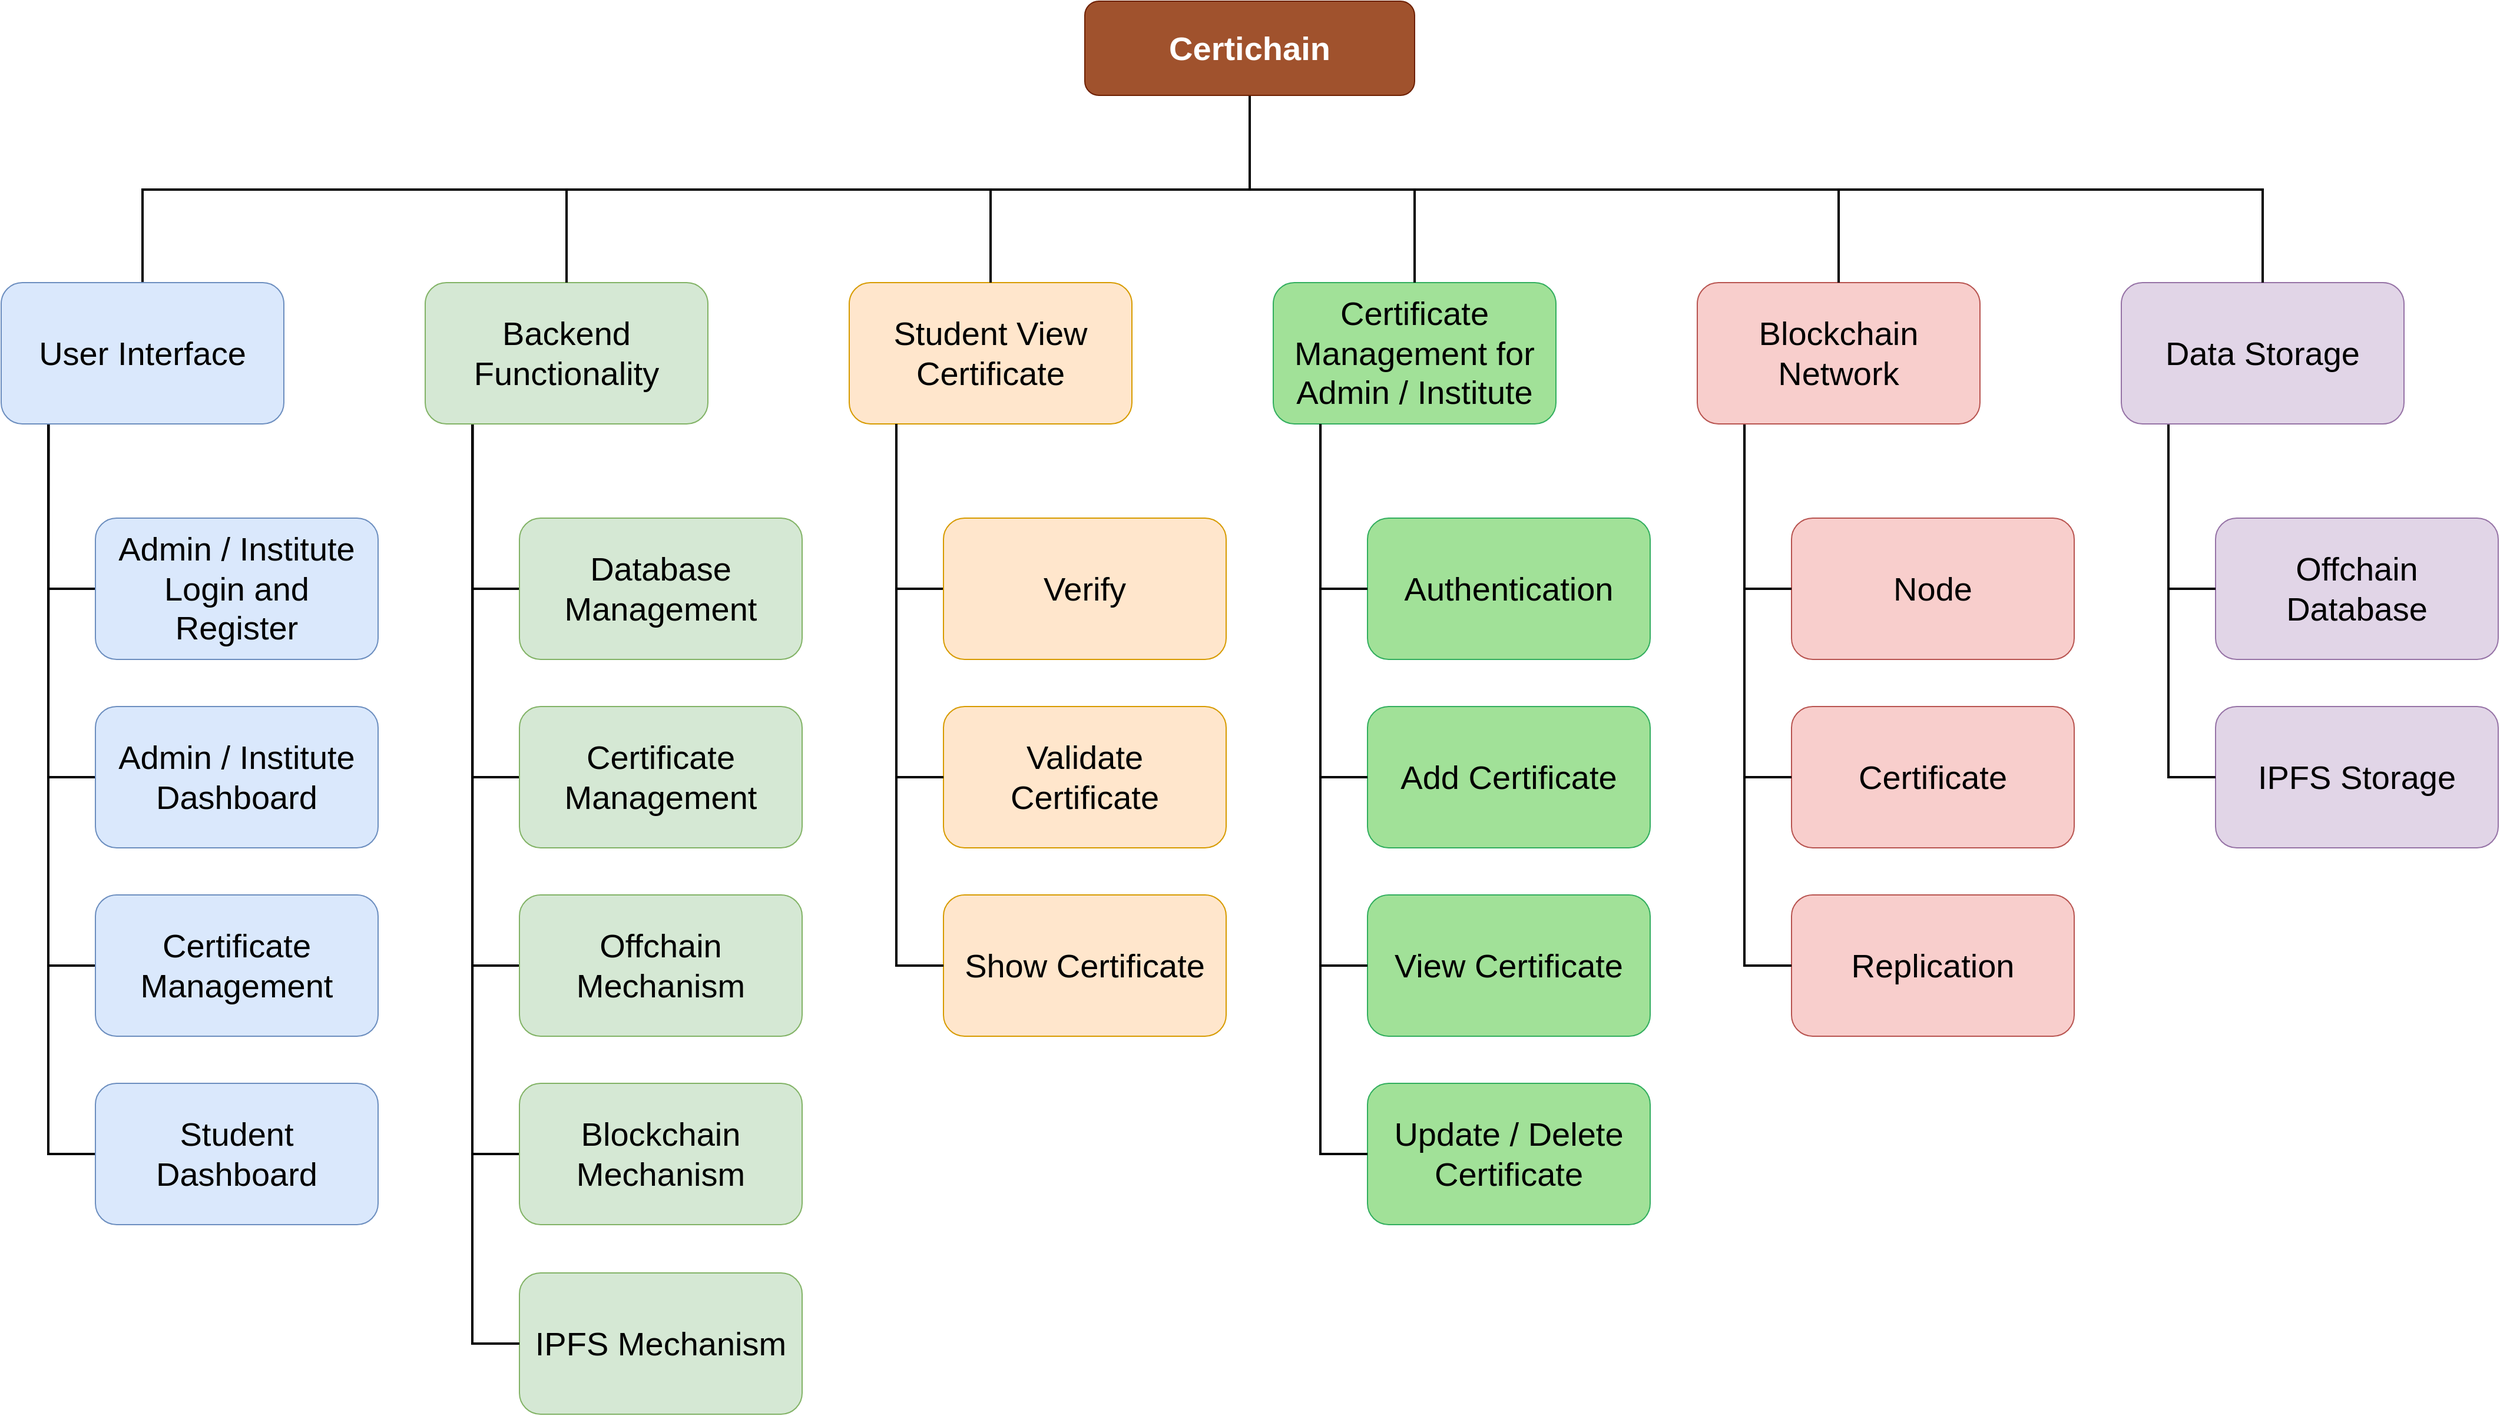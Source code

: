 <mxfile version="23.1.5" type="device">
  <diagram name="Page-1" id="FHrQCFRi82QUOYXgY0tV">
    <mxGraphModel dx="4268" dy="1772" grid="1" gridSize="10" guides="1" tooltips="1" connect="1" arrows="1" fold="1" page="1" pageScale="1" pageWidth="1400" pageHeight="850" math="0" shadow="0">
      <root>
        <mxCell id="0" />
        <mxCell id="1" parent="0" />
        <mxCell id="nPMfQit5rokCcV6emiJL-34" style="edgeStyle=elbowEdgeStyle;rounded=0;orthogonalLoop=1;jettySize=auto;html=1;entryX=0;entryY=0.5;entryDx=0;entryDy=0;fontSize=12;startSize=8;endSize=8;strokeWidth=2;endArrow=none;endFill=0;" parent="1" source="nPMfQit5rokCcV6emiJL-4" target="nPMfQit5rokCcV6emiJL-10" edge="1">
          <mxGeometry relative="1" as="geometry">
            <Array as="points">
              <mxPoint x="-320" y="469" />
            </Array>
          </mxGeometry>
        </mxCell>
        <mxCell id="nPMfQit5rokCcV6emiJL-35" style="edgeStyle=elbowEdgeStyle;rounded=0;orthogonalLoop=1;jettySize=auto;html=1;entryX=0;entryY=0.5;entryDx=0;entryDy=0;fontSize=12;startSize=8;endSize=8;strokeWidth=2;endArrow=none;endFill=0;" parent="1" target="nPMfQit5rokCcV6emiJL-14" edge="1">
          <mxGeometry relative="1" as="geometry">
            <mxPoint x="-319.667" y="399.0" as="sourcePoint" />
            <mxPoint x="-320" y="699" as="targetPoint" />
            <Array as="points">
              <mxPoint x="-320" y="549" />
            </Array>
          </mxGeometry>
        </mxCell>
        <mxCell id="nPMfQit5rokCcV6emiJL-36" style="edgeStyle=elbowEdgeStyle;rounded=0;orthogonalLoop=1;jettySize=auto;html=1;entryX=0;entryY=0.5;entryDx=0;entryDy=0;fontSize=12;startSize=8;endSize=8;strokeWidth=2;endArrow=none;endFill=0;" parent="1" target="nPMfQit5rokCcV6emiJL-15" edge="1">
          <mxGeometry relative="1" as="geometry">
            <mxPoint x="-320.003" y="399" as="sourcePoint" />
            <mxPoint x="-319.96" y="859" as="targetPoint" />
            <Array as="points">
              <mxPoint x="-320" y="629" />
            </Array>
          </mxGeometry>
        </mxCell>
        <mxCell id="nPMfQit5rokCcV6emiJL-37" style="edgeStyle=elbowEdgeStyle;rounded=0;orthogonalLoop=1;jettySize=auto;html=1;entryX=0;entryY=0.5;entryDx=0;entryDy=0;fontSize=12;startSize=8;endSize=8;endArrow=none;endFill=0;strokeWidth=2;" parent="1" target="nPMfQit5rokCcV6emiJL-16" edge="1">
          <mxGeometry relative="1" as="geometry">
            <mxPoint x="-320.003" y="399" as="sourcePoint" />
            <mxPoint x="-319.96" y="1019.0" as="targetPoint" />
            <Array as="points">
              <mxPoint x="-320" y="709" />
            </Array>
          </mxGeometry>
        </mxCell>
        <mxCell id="nPMfQit5rokCcV6emiJL-54" style="edgeStyle=orthogonalEdgeStyle;rounded=0;orthogonalLoop=1;jettySize=auto;html=1;entryX=0.5;entryY=1;entryDx=0;entryDy=0;fontSize=12;startSize=8;endSize=8;endArrow=none;endFill=0;strokeWidth=2;" parent="1" source="nPMfQit5rokCcV6emiJL-4" target="nPMfQit5rokCcV6emiJL-3" edge="1">
          <mxGeometry relative="1" as="geometry">
            <Array as="points">
              <mxPoint x="-240" y="200" />
              <mxPoint x="700" y="200" />
            </Array>
          </mxGeometry>
        </mxCell>
        <mxCell id="nPMfQit5rokCcV6emiJL-4" value="&lt;font style=&quot;font-size: 28px;&quot;&gt;User Interface&lt;/font&gt;&lt;span id=&quot;docs-internal-guid-659a2afe-7fff-7ec0-3126-21bb77e51378&quot;&gt;&lt;/span&gt;" style="rounded=1;whiteSpace=wrap;html=1;fontSize=16;fillColor=#dae8fc;strokeColor=#6c8ebf;" parent="1" vertex="1">
          <mxGeometry x="-360" y="279" width="240" height="120" as="geometry" />
        </mxCell>
        <mxCell id="nPMfQit5rokCcV6emiJL-38" style="edgeStyle=elbowEdgeStyle;rounded=0;orthogonalLoop=1;jettySize=auto;html=1;entryX=0;entryY=0.5;entryDx=0;entryDy=0;fontSize=12;startSize=8;endSize=8;endArrow=none;endFill=0;strokeWidth=2;" parent="1" source="nPMfQit5rokCcV6emiJL-5" target="nPMfQit5rokCcV6emiJL-17" edge="1">
          <mxGeometry relative="1" as="geometry">
            <Array as="points">
              <mxPoint x="40" y="479" />
            </Array>
          </mxGeometry>
        </mxCell>
        <mxCell id="nPMfQit5rokCcV6emiJL-39" style="edgeStyle=elbowEdgeStyle;rounded=0;orthogonalLoop=1;jettySize=auto;html=1;entryX=0;entryY=0.5;entryDx=0;entryDy=0;fontSize=12;startSize=8;endSize=8;strokeWidth=2;endArrow=none;endFill=0;" parent="1" source="nPMfQit5rokCcV6emiJL-5" target="nPMfQit5rokCcV6emiJL-18" edge="1">
          <mxGeometry relative="1" as="geometry">
            <Array as="points">
              <mxPoint x="40" y="559" />
            </Array>
          </mxGeometry>
        </mxCell>
        <mxCell id="nPMfQit5rokCcV6emiJL-40" style="edgeStyle=elbowEdgeStyle;rounded=0;orthogonalLoop=1;jettySize=auto;html=1;entryX=0;entryY=0.5;entryDx=0;entryDy=0;fontSize=12;startSize=8;endSize=8;endArrow=none;endFill=0;strokeWidth=2;" parent="1" target="nPMfQit5rokCcV6emiJL-19" edge="1">
          <mxGeometry relative="1" as="geometry">
            <mxPoint x="40.004" y="399" as="sourcePoint" />
            <mxPoint x="40.29" y="859" as="targetPoint" />
            <Array as="points">
              <mxPoint x="40" y="629" />
            </Array>
          </mxGeometry>
        </mxCell>
        <mxCell id="QJCnlmyS4rxdKAsMUPwf-3" style="edgeStyle=elbowEdgeStyle;rounded=0;orthogonalLoop=1;jettySize=auto;html=1;entryX=0;entryY=0.5;entryDx=0;entryDy=0;fontSize=12;startSize=8;endSize=8;strokeWidth=2;endArrow=none;endFill=0;" edge="1" parent="1" target="QJCnlmyS4rxdKAsMUPwf-1">
          <mxGeometry relative="1" as="geometry">
            <mxPoint x="40.333" y="399" as="sourcePoint" />
            <mxPoint x="40" y="1019" as="targetPoint" />
            <Array as="points">
              <mxPoint x="40" y="710" />
            </Array>
          </mxGeometry>
        </mxCell>
        <mxCell id="nPMfQit5rokCcV6emiJL-5" value="&lt;font style=&quot;font-size: 28px;&quot;&gt;Backend Functionality&lt;/font&gt;" style="rounded=1;whiteSpace=wrap;html=1;fontSize=16;fillColor=#d5e8d4;strokeColor=#82b366;" parent="1" vertex="1">
          <mxGeometry y="279" width="240" height="120" as="geometry" />
        </mxCell>
        <mxCell id="nPMfQit5rokCcV6emiJL-41" style="edgeStyle=elbowEdgeStyle;rounded=0;orthogonalLoop=1;jettySize=auto;html=1;entryX=0;entryY=0.5;entryDx=0;entryDy=0;fontSize=12;startSize=8;endSize=8;endArrow=none;endFill=0;strokeWidth=2;" parent="1" target="nPMfQit5rokCcV6emiJL-20" edge="1">
          <mxGeometry relative="1" as="geometry">
            <mxPoint x="400.004" y="399" as="sourcePoint" />
            <mxPoint x="400.29" y="539" as="targetPoint" />
            <Array as="points">
              <mxPoint x="400" y="469" />
            </Array>
          </mxGeometry>
        </mxCell>
        <mxCell id="nPMfQit5rokCcV6emiJL-6" value="&lt;font style=&quot;font-size: 28px;&quot;&gt;Student View Certificate&lt;/font&gt;" style="rounded=1;whiteSpace=wrap;html=1;fontSize=16;fillColor=#ffe6cc;strokeColor=#d79b00;" parent="1" vertex="1">
          <mxGeometry x="360" y="279" width="240" height="120" as="geometry" />
        </mxCell>
        <mxCell id="nPMfQit5rokCcV6emiJL-7" value="&lt;font style=&quot;font-size: 28px;&quot;&gt;Certificate Management for Admin / Institute&lt;/font&gt;" style="rounded=1;whiteSpace=wrap;html=1;fontSize=16;fillColor=#a1e198;strokeColor=#32ae5e;" parent="1" vertex="1">
          <mxGeometry x="720" y="279" width="240" height="120" as="geometry" />
        </mxCell>
        <mxCell id="nPMfQit5rokCcV6emiJL-10" value="&lt;font style=&quot;font-size: 28px;&quot;&gt;Admin / Institute&lt;br&gt;Login and &lt;br&gt;Register&lt;br&gt;&lt;/font&gt;" style="rounded=1;whiteSpace=wrap;html=1;fontSize=16;fillColor=#dae8fc;strokeColor=#6c8ebf;" parent="1" vertex="1">
          <mxGeometry x="-280" y="479" width="240" height="120" as="geometry" />
        </mxCell>
        <mxCell id="nPMfQit5rokCcV6emiJL-14" value="&lt;font style=&quot;font-size: 28px;&quot;&gt;Admin / Institute&lt;br&gt;Dashboard&lt;br&gt;&lt;/font&gt;" style="rounded=1;whiteSpace=wrap;html=1;fontSize=16;fillColor=#dae8fc;strokeColor=#6c8ebf;" parent="1" vertex="1">
          <mxGeometry x="-280" y="639" width="240" height="120" as="geometry" />
        </mxCell>
        <mxCell id="nPMfQit5rokCcV6emiJL-15" value="&lt;font style=&quot;font-size: 28px;&quot;&gt;Certificate Management&lt;/font&gt;" style="rounded=1;whiteSpace=wrap;html=1;fontSize=16;fillColor=#dae8fc;strokeColor=#6c8ebf;" parent="1" vertex="1">
          <mxGeometry x="-280" y="799" width="240" height="120" as="geometry" />
        </mxCell>
        <mxCell id="nPMfQit5rokCcV6emiJL-16" value="&lt;font style=&quot;font-size: 28px;&quot;&gt;Student Dashboard&lt;/font&gt;" style="rounded=1;whiteSpace=wrap;html=1;fontSize=16;fillColor=#dae8fc;strokeColor=#6c8ebf;" parent="1" vertex="1">
          <mxGeometry x="-280" y="959" width="240" height="120" as="geometry" />
        </mxCell>
        <mxCell id="nPMfQit5rokCcV6emiJL-17" value="&lt;font style=&quot;font-size: 28px;&quot;&gt;Database Management&lt;/font&gt;" style="rounded=1;whiteSpace=wrap;html=1;fontSize=16;fillColor=#d5e8d4;strokeColor=#82b366;align=center;" parent="1" vertex="1">
          <mxGeometry x="80" y="479" width="240" height="120" as="geometry" />
        </mxCell>
        <mxCell id="nPMfQit5rokCcV6emiJL-18" value="&lt;span style=&quot;font-size: 28px;&quot;&gt;Certificate Management&lt;/span&gt;" style="rounded=1;whiteSpace=wrap;html=1;fontSize=16;fillColor=#d5e8d4;strokeColor=#82b366;" parent="1" vertex="1">
          <mxGeometry x="80" y="639" width="240" height="120" as="geometry" />
        </mxCell>
        <mxCell id="nPMfQit5rokCcV6emiJL-19" value="&lt;span style=&quot;font-size: 28px;&quot;&gt;Offchain M&lt;/span&gt;&lt;font style=&quot;font-size: 28px;&quot;&gt;echanism&lt;/font&gt;" style="rounded=1;whiteSpace=wrap;html=1;fontSize=16;fillColor=#d5e8d4;strokeColor=#82b366;" parent="1" vertex="1">
          <mxGeometry x="80" y="799" width="240" height="120" as="geometry" />
        </mxCell>
        <mxCell id="nPMfQit5rokCcV6emiJL-20" value="&lt;font style=&quot;font-size: 28px;&quot;&gt;Verify&lt;/font&gt;" style="rounded=1;whiteSpace=wrap;html=1;fontSize=16;fillColor=#ffe6cc;strokeColor=#d79b00;" parent="1" vertex="1">
          <mxGeometry x="440" y="479" width="240" height="120" as="geometry" />
        </mxCell>
        <mxCell id="nPMfQit5rokCcV6emiJL-21" value="&lt;font style=&quot;font-size: 28px;&quot;&gt;Validate &lt;br&gt;Certificate&lt;/font&gt;" style="rounded=1;whiteSpace=wrap;html=1;fontSize=16;fillColor=#ffe6cc;strokeColor=#d79b00;" parent="1" vertex="1">
          <mxGeometry x="440" y="639" width="240" height="120" as="geometry" />
        </mxCell>
        <mxCell id="nPMfQit5rokCcV6emiJL-22" value="&lt;font style=&quot;font-size: 28px;&quot;&gt;Show Certificate&lt;/font&gt;" style="rounded=1;whiteSpace=wrap;html=1;fontSize=16;fillColor=#ffe6cc;strokeColor=#d79b00;" parent="1" vertex="1">
          <mxGeometry x="440" y="799" width="240" height="120" as="geometry" />
        </mxCell>
        <mxCell id="nPMfQit5rokCcV6emiJL-25" value="&lt;font style=&quot;font-size: 28px;&quot;&gt;Authentication&lt;/font&gt;" style="rounded=1;whiteSpace=wrap;html=1;fontSize=16;fillColor=#a1e198;strokeColor=#32ae5e;" parent="1" vertex="1">
          <mxGeometry x="800" y="479" width="240" height="120" as="geometry" />
        </mxCell>
        <mxCell id="nPMfQit5rokCcV6emiJL-26" value="&lt;font style=&quot;font-size: 28px;&quot;&gt;Add Certificate&lt;/font&gt;" style="rounded=1;whiteSpace=wrap;html=1;fontSize=16;fillColor=#a1e198;strokeColor=#32ae5e;" parent="1" vertex="1">
          <mxGeometry x="800" y="639" width="240" height="120" as="geometry" />
        </mxCell>
        <mxCell id="nPMfQit5rokCcV6emiJL-27" value="&lt;font style=&quot;font-size: 28px;&quot;&gt;Node&lt;/font&gt;" style="rounded=1;whiteSpace=wrap;html=1;fontSize=16;fillColor=#f8cecc;strokeColor=#b85450;" parent="1" vertex="1">
          <mxGeometry x="1160" y="479" width="240" height="120" as="geometry" />
        </mxCell>
        <mxCell id="nPMfQit5rokCcV6emiJL-28" value="&lt;span style=&quot;font-size: 28px;&quot;&gt;Certificate&lt;/span&gt;" style="rounded=1;whiteSpace=wrap;html=1;fontSize=16;fillColor=#f8cecc;strokeColor=#b85450;" parent="1" vertex="1">
          <mxGeometry x="1160" y="639" width="240" height="120" as="geometry" />
        </mxCell>
        <mxCell id="nPMfQit5rokCcV6emiJL-29" value="&lt;font style=&quot;font-size: 28px;&quot;&gt;Replication&lt;/font&gt;" style="rounded=1;whiteSpace=wrap;html=1;fontSize=16;fillColor=#f8cecc;strokeColor=#b85450;" parent="1" vertex="1">
          <mxGeometry x="1160" y="799" width="240" height="120" as="geometry" />
        </mxCell>
        <mxCell id="nPMfQit5rokCcV6emiJL-31" value="&lt;span style=&quot;font-size: 28px;&quot;&gt;Offchain &lt;br&gt;Database&lt;/span&gt;" style="rounded=1;whiteSpace=wrap;html=1;fontSize=16;fillColor=#e1d5e7;strokeColor=#9673a6;" parent="1" vertex="1">
          <mxGeometry x="1520" y="479" width="240" height="120" as="geometry" />
        </mxCell>
        <mxCell id="nPMfQit5rokCcV6emiJL-32" value="&lt;font style=&quot;font-size: 28px;&quot;&gt;IPFS Storage&lt;/font&gt;" style="rounded=1;whiteSpace=wrap;html=1;fontSize=16;fillColor=#e1d5e7;strokeColor=#9673a6;" parent="1" vertex="1">
          <mxGeometry x="1520" y="639" width="240" height="120" as="geometry" />
        </mxCell>
        <mxCell id="nPMfQit5rokCcV6emiJL-42" style="edgeStyle=elbowEdgeStyle;rounded=0;orthogonalLoop=1;jettySize=auto;html=1;entryX=0;entryY=0.5;entryDx=0;entryDy=0;fontSize=12;startSize=8;endSize=8;endArrow=none;endFill=0;strokeWidth=2;" parent="1" target="nPMfQit5rokCcV6emiJL-21" edge="1">
          <mxGeometry relative="1" as="geometry">
            <mxPoint x="400" y="399" as="sourcePoint" />
            <mxPoint x="430" y="709" as="targetPoint" />
            <Array as="points">
              <mxPoint x="400" y="549" />
            </Array>
          </mxGeometry>
        </mxCell>
        <mxCell id="nPMfQit5rokCcV6emiJL-43" style="edgeStyle=elbowEdgeStyle;rounded=0;orthogonalLoop=1;jettySize=auto;html=1;entryX=0;entryY=0.5;entryDx=0;entryDy=0;fontSize=12;startSize=8;endSize=8;endArrow=none;endFill=0;strokeWidth=2;" parent="1" target="nPMfQit5rokCcV6emiJL-22" edge="1">
          <mxGeometry relative="1" as="geometry">
            <mxPoint x="400" y="399" as="sourcePoint" />
            <mxPoint x="430" y="869" as="targetPoint" />
            <Array as="points">
              <mxPoint x="400" y="629" />
            </Array>
          </mxGeometry>
        </mxCell>
        <mxCell id="nPMfQit5rokCcV6emiJL-45" style="edgeStyle=elbowEdgeStyle;rounded=0;orthogonalLoop=1;jettySize=auto;html=1;entryX=0;entryY=0.5;entryDx=0;entryDy=0;fontSize=12;startSize=8;endSize=8;endArrow=none;endFill=0;strokeWidth=2;exitX=0.167;exitY=1.005;exitDx=0;exitDy=0;exitPerimeter=0;" parent="1" source="nPMfQit5rokCcV6emiJL-7" target="nPMfQit5rokCcV6emiJL-25" edge="1">
          <mxGeometry relative="1" as="geometry">
            <mxPoint x="760" y="409" as="sourcePoint" />
            <mxPoint x="790" y="899" as="targetPoint" />
            <Array as="points">
              <mxPoint x="760" y="539" />
            </Array>
          </mxGeometry>
        </mxCell>
        <mxCell id="nPMfQit5rokCcV6emiJL-46" style="edgeStyle=elbowEdgeStyle;rounded=0;orthogonalLoop=1;jettySize=auto;html=1;entryX=0;entryY=0.5;entryDx=0;entryDy=0;fontSize=12;startSize=8;endSize=8;endArrow=none;endFill=0;strokeWidth=2;" parent="1" target="nPMfQit5rokCcV6emiJL-26" edge="1">
          <mxGeometry relative="1" as="geometry">
            <mxPoint x="760" y="399" as="sourcePoint" />
            <mxPoint x="810" y="549" as="targetPoint" />
            <Array as="points">
              <mxPoint x="760" y="479" />
            </Array>
          </mxGeometry>
        </mxCell>
        <mxCell id="nPMfQit5rokCcV6emiJL-47" style="edgeStyle=elbowEdgeStyle;rounded=0;orthogonalLoop=1;jettySize=auto;html=1;entryX=0;entryY=0.5;entryDx=0;entryDy=0;fontSize=12;startSize=8;endSize=8;endArrow=none;endFill=0;strokeWidth=2;exitX=0.167;exitY=1.004;exitDx=0;exitDy=0;exitPerimeter=0;" parent="1" source="nPMfQit5rokCcV6emiJL-8" target="nPMfQit5rokCcV6emiJL-27" edge="1">
          <mxGeometry relative="1" as="geometry">
            <mxPoint x="1120" y="409" as="sourcePoint" />
            <mxPoint x="1160" y="699" as="targetPoint" />
            <Array as="points">
              <mxPoint x="1120" y="479" />
            </Array>
          </mxGeometry>
        </mxCell>
        <mxCell id="nPMfQit5rokCcV6emiJL-48" style="edgeStyle=elbowEdgeStyle;rounded=0;orthogonalLoop=1;jettySize=auto;html=1;entryX=0;entryY=0.5;entryDx=0;entryDy=0;fontSize=12;startSize=8;endSize=8;endArrow=none;endFill=0;strokeWidth=2;" parent="1" target="nPMfQit5rokCcV6emiJL-28" edge="1">
          <mxGeometry relative="1" as="geometry">
            <mxPoint x="1120" y="399" as="sourcePoint" />
            <mxPoint x="1170" y="549" as="targetPoint" />
            <Array as="points">
              <mxPoint x="1120" y="549" />
            </Array>
          </mxGeometry>
        </mxCell>
        <mxCell id="nPMfQit5rokCcV6emiJL-49" style="edgeStyle=elbowEdgeStyle;rounded=0;orthogonalLoop=1;jettySize=auto;html=1;entryX=0;entryY=0.5;entryDx=0;entryDy=0;fontSize=12;startSize=8;endSize=8;endArrow=none;endFill=0;strokeWidth=2;" parent="1" target="nPMfQit5rokCcV6emiJL-29" edge="1">
          <mxGeometry relative="1" as="geometry">
            <mxPoint x="1120" y="399" as="sourcePoint" />
            <mxPoint x="1170" y="709" as="targetPoint" />
            <Array as="points">
              <mxPoint x="1120" y="639" />
            </Array>
          </mxGeometry>
        </mxCell>
        <mxCell id="nPMfQit5rokCcV6emiJL-8" value="&lt;span style=&quot;font-size: 28px;&quot;&gt;Blockchain Network&lt;/span&gt;" style="rounded=1;whiteSpace=wrap;html=1;fontSize=16;fillColor=#f8cecc;strokeColor=#b85450;" parent="1" vertex="1">
          <mxGeometry x="1080" y="279" width="240" height="120" as="geometry" />
        </mxCell>
        <mxCell id="nPMfQit5rokCcV6emiJL-52" style="edgeStyle=elbowEdgeStyle;rounded=0;orthogonalLoop=1;jettySize=auto;html=1;entryX=0;entryY=0.5;entryDx=0;entryDy=0;fontSize=12;startSize=8;endSize=8;endArrow=none;endFill=0;strokeWidth=2;" parent="1" target="nPMfQit5rokCcV6emiJL-32" edge="1">
          <mxGeometry relative="1" as="geometry">
            <mxPoint x="1480" y="399" as="sourcePoint" />
            <mxPoint x="1530" y="869" as="targetPoint" />
            <Array as="points">
              <mxPoint x="1480" y="559" />
            </Array>
          </mxGeometry>
        </mxCell>
        <mxCell id="nPMfQit5rokCcV6emiJL-53" style="edgeStyle=elbowEdgeStyle;rounded=0;orthogonalLoop=1;jettySize=auto;html=1;fontSize=12;startSize=8;endSize=8;endArrow=none;endFill=0;strokeWidth=2;entryX=0;entryY=0.5;entryDx=0;entryDy=0;" parent="1" target="nPMfQit5rokCcV6emiJL-31" edge="1">
          <mxGeometry relative="1" as="geometry">
            <mxPoint x="1480" y="399" as="sourcePoint" />
            <mxPoint x="1520" y="609" as="targetPoint" />
            <Array as="points">
              <mxPoint x="1480" y="469" />
            </Array>
          </mxGeometry>
        </mxCell>
        <mxCell id="nPMfQit5rokCcV6emiJL-9" value="&lt;font style=&quot;font-size: 28px;&quot;&gt;Data Storage&lt;/font&gt;" style="rounded=1;whiteSpace=wrap;html=1;fontSize=16;fillColor=#e1d5e7;strokeColor=#9673a6;" parent="1" vertex="1">
          <mxGeometry x="1440" y="279" width="240" height="120" as="geometry" />
        </mxCell>
        <mxCell id="nPMfQit5rokCcV6emiJL-55" style="edgeStyle=orthogonalEdgeStyle;rounded=0;orthogonalLoop=1;jettySize=auto;html=1;fontSize=12;startSize=8;endSize=8;endArrow=none;endFill=0;strokeWidth=2;exitX=0.5;exitY=0;exitDx=0;exitDy=0;" parent="1" source="nPMfQit5rokCcV6emiJL-5" edge="1">
          <mxGeometry relative="1" as="geometry">
            <mxPoint x="-230" y="289" as="sourcePoint" />
            <mxPoint x="700" y="120" as="targetPoint" />
            <Array as="points">
              <mxPoint x="120" y="200" />
              <mxPoint x="700" y="200" />
              <mxPoint x="700" y="130" />
            </Array>
          </mxGeometry>
        </mxCell>
        <mxCell id="nPMfQit5rokCcV6emiJL-56" style="edgeStyle=orthogonalEdgeStyle;rounded=0;orthogonalLoop=1;jettySize=auto;html=1;fontSize=12;startSize=8;endSize=8;endArrow=none;endFill=0;strokeWidth=2;exitX=0.5;exitY=0;exitDx=0;exitDy=0;" parent="1" source="nPMfQit5rokCcV6emiJL-6" edge="1">
          <mxGeometry relative="1" as="geometry">
            <mxPoint x="480" y="270" as="sourcePoint" />
            <mxPoint x="700" y="120" as="targetPoint" />
            <Array as="points">
              <mxPoint x="480" y="200" />
              <mxPoint x="700" y="200" />
              <mxPoint x="700" y="130" />
            </Array>
          </mxGeometry>
        </mxCell>
        <mxCell id="nPMfQit5rokCcV6emiJL-57" style="edgeStyle=orthogonalEdgeStyle;rounded=0;orthogonalLoop=1;jettySize=auto;html=1;fontSize=12;startSize=8;endSize=8;endArrow=none;endFill=0;strokeWidth=2;exitX=0.5;exitY=0;exitDx=0;exitDy=0;" parent="1" source="nPMfQit5rokCcV6emiJL-7" edge="1">
          <mxGeometry relative="1" as="geometry">
            <mxPoint x="490" y="289" as="sourcePoint" />
            <mxPoint x="700" y="120" as="targetPoint" />
            <Array as="points">
              <mxPoint x="840" y="200" />
              <mxPoint x="700" y="200" />
              <mxPoint x="700" y="130" />
            </Array>
          </mxGeometry>
        </mxCell>
        <mxCell id="nPMfQit5rokCcV6emiJL-58" style="edgeStyle=orthogonalEdgeStyle;rounded=0;orthogonalLoop=1;jettySize=auto;html=1;fontSize=12;startSize=8;endSize=8;endArrow=none;endFill=0;strokeWidth=2;exitX=0.5;exitY=0;exitDx=0;exitDy=0;" parent="1" source="nPMfQit5rokCcV6emiJL-8" edge="1">
          <mxGeometry relative="1" as="geometry">
            <mxPoint x="1200" y="270" as="sourcePoint" />
            <mxPoint x="700" y="120" as="targetPoint" />
            <Array as="points">
              <mxPoint x="1200" y="200" />
              <mxPoint x="700" y="200" />
            </Array>
          </mxGeometry>
        </mxCell>
        <mxCell id="nPMfQit5rokCcV6emiJL-59" style="edgeStyle=orthogonalEdgeStyle;rounded=0;orthogonalLoop=1;jettySize=auto;html=1;fontSize=12;startSize=8;endSize=8;endArrow=none;endFill=0;strokeWidth=2;exitX=0.5;exitY=0;exitDx=0;exitDy=0;" parent="1" source="nPMfQit5rokCcV6emiJL-9" edge="1">
          <mxGeometry relative="1" as="geometry">
            <mxPoint x="1210" y="289" as="sourcePoint" />
            <mxPoint x="700" y="120" as="targetPoint" />
            <Array as="points">
              <mxPoint x="1560" y="200" />
              <mxPoint x="700" y="200" />
              <mxPoint x="700" y="130" />
            </Array>
          </mxGeometry>
        </mxCell>
        <mxCell id="nPMfQit5rokCcV6emiJL-3" value="&lt;font size=&quot;1&quot; style=&quot;&quot;&gt;&lt;b style=&quot;font-size: 28px;&quot;&gt;Certichain&lt;/b&gt;&lt;/font&gt;" style="rounded=1;whiteSpace=wrap;html=1;fontSize=16;fillColor=#a0522d;strokeColor=#6D1F00;fontColor=#ffffff;" parent="1" vertex="1">
          <mxGeometry x="560" y="40" width="280" height="80" as="geometry" />
        </mxCell>
        <mxCell id="QJCnlmyS4rxdKAsMUPwf-1" value="&lt;span style=&quot;font-size: 28px;&quot;&gt;Blockchain M&lt;/span&gt;&lt;font style=&quot;font-size: 28px;&quot;&gt;echanism&lt;/font&gt;" style="rounded=1;whiteSpace=wrap;html=1;fontSize=16;fillColor=#d5e8d4;strokeColor=#82b366;" vertex="1" parent="1">
          <mxGeometry x="80" y="959" width="240" height="120" as="geometry" />
        </mxCell>
        <mxCell id="QJCnlmyS4rxdKAsMUPwf-2" value="&lt;span style=&quot;font-size: 28px;&quot;&gt;IPFS M&lt;/span&gt;&lt;font style=&quot;font-size: 28px;&quot;&gt;echanism&lt;/font&gt;" style="rounded=1;whiteSpace=wrap;html=1;fontSize=16;fillColor=#d5e8d4;strokeColor=#82b366;" vertex="1" parent="1">
          <mxGeometry x="80" y="1120" width="240" height="120" as="geometry" />
        </mxCell>
        <mxCell id="QJCnlmyS4rxdKAsMUPwf-4" style="edgeStyle=elbowEdgeStyle;rounded=0;orthogonalLoop=1;jettySize=auto;html=1;entryX=0;entryY=0.5;entryDx=0;entryDy=0;fontSize=12;startSize=8;endSize=8;strokeWidth=2;endArrow=none;endFill=0;" edge="1" parent="1" target="QJCnlmyS4rxdKAsMUPwf-2">
          <mxGeometry relative="1" as="geometry">
            <mxPoint x="40" y="400" as="sourcePoint" />
            <mxPoint x="90" y="1029" as="targetPoint" />
            <Array as="points">
              <mxPoint x="40" y="790" />
            </Array>
          </mxGeometry>
        </mxCell>
        <mxCell id="QJCnlmyS4rxdKAsMUPwf-5" value="&lt;font style=&quot;font-size: 28px;&quot;&gt;View Certificate&lt;/font&gt;" style="rounded=1;whiteSpace=wrap;html=1;fontSize=16;fillColor=#a1e198;strokeColor=#32ae5e;" vertex="1" parent="1">
          <mxGeometry x="800" y="799" width="240" height="120" as="geometry" />
        </mxCell>
        <mxCell id="QJCnlmyS4rxdKAsMUPwf-6" value="&lt;font style=&quot;font-size: 28px;&quot;&gt;Update / Delete Certificate&lt;/font&gt;" style="rounded=1;whiteSpace=wrap;html=1;fontSize=16;fillColor=#a1e198;strokeColor=#32ae5e;" vertex="1" parent="1">
          <mxGeometry x="800" y="959" width="240" height="120" as="geometry" />
        </mxCell>
        <mxCell id="QJCnlmyS4rxdKAsMUPwf-7" style="edgeStyle=elbowEdgeStyle;rounded=0;orthogonalLoop=1;jettySize=auto;html=1;entryX=0;entryY=0.5;entryDx=0;entryDy=0;fontSize=12;startSize=8;endSize=8;endArrow=none;endFill=0;strokeWidth=2;" edge="1" parent="1" target="QJCnlmyS4rxdKAsMUPwf-5">
          <mxGeometry relative="1" as="geometry">
            <mxPoint x="760" y="400" as="sourcePoint" />
            <mxPoint x="810" y="709" as="targetPoint" />
            <Array as="points">
              <mxPoint x="760" y="630" />
            </Array>
          </mxGeometry>
        </mxCell>
        <mxCell id="QJCnlmyS4rxdKAsMUPwf-8" style="edgeStyle=elbowEdgeStyle;rounded=0;orthogonalLoop=1;jettySize=auto;html=1;entryX=0;entryY=0.5;entryDx=0;entryDy=0;fontSize=12;startSize=8;endSize=8;endArrow=none;endFill=0;strokeWidth=2;" edge="1" parent="1" target="QJCnlmyS4rxdKAsMUPwf-6">
          <mxGeometry relative="1" as="geometry">
            <mxPoint x="760" y="400" as="sourcePoint" />
            <mxPoint x="810" y="869" as="targetPoint" />
            <Array as="points">
              <mxPoint x="760" y="710" />
            </Array>
          </mxGeometry>
        </mxCell>
      </root>
    </mxGraphModel>
  </diagram>
</mxfile>
